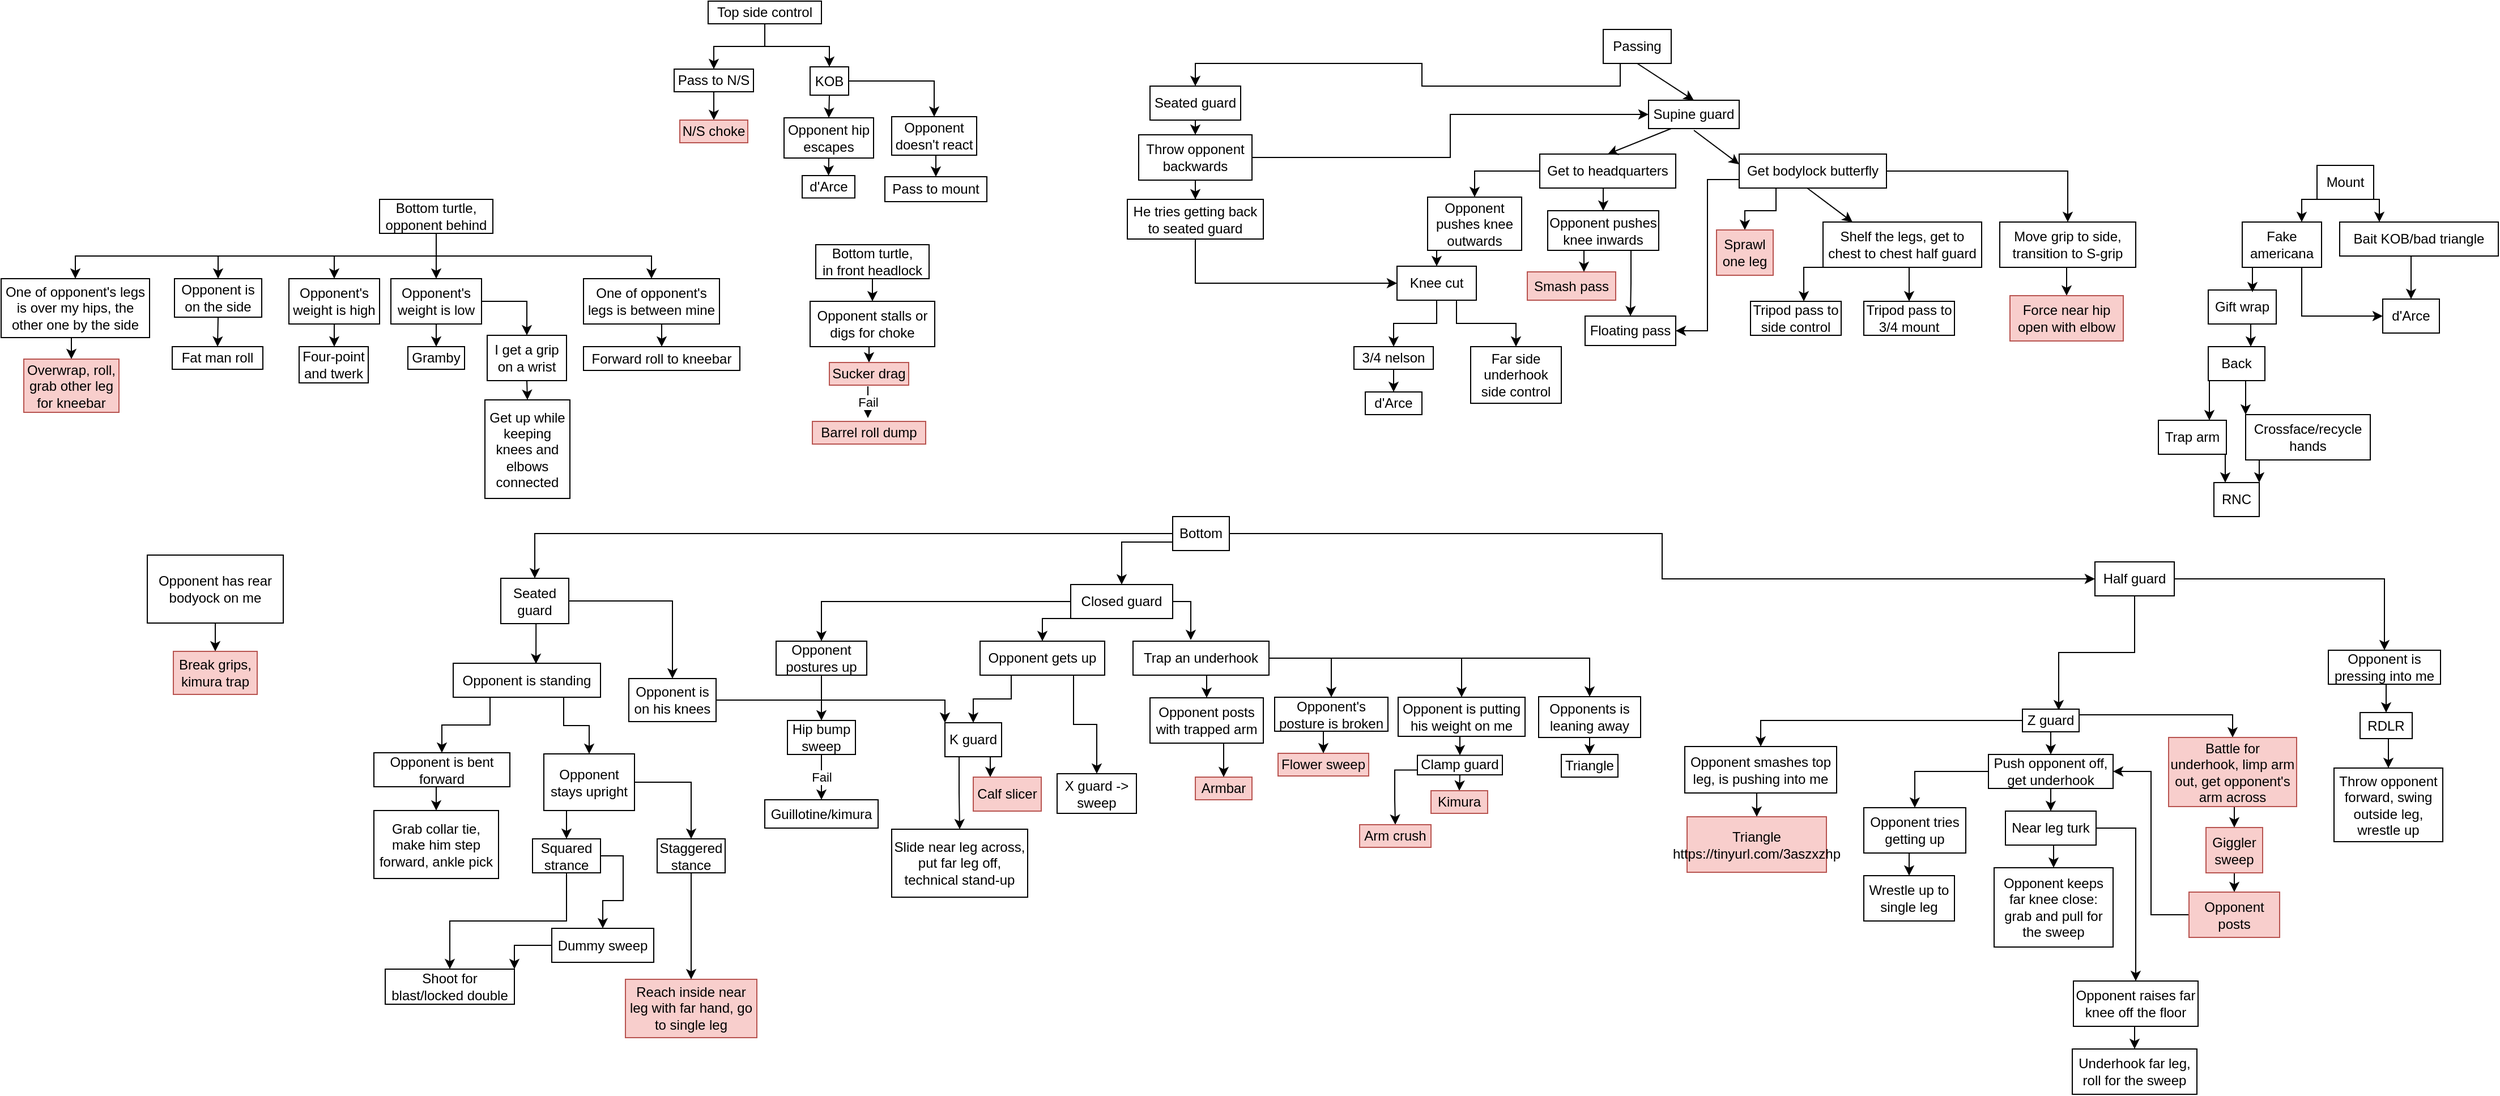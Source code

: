 <mxfile version="24.7.6">
  <diagram name="Page-1" id="755VJTgzaLKeoNQUCu-q">
    <mxGraphModel dx="3088" dy="791" grid="0" gridSize="10" guides="0" tooltips="1" connect="1" arrows="1" fold="1" page="1" pageScale="1" pageWidth="827" pageHeight="1169" math="0" shadow="0">
      <root>
        <mxCell id="0" />
        <mxCell id="1" parent="0" />
        <mxCell id="YqTYIotw7Hb3FuIygsJo-29" style="edgeStyle=orthogonalEdgeStyle;rounded=0;orthogonalLoop=1;jettySize=auto;html=1;exitX=0.25;exitY=1;exitDx=0;exitDy=0;" parent="1" source="YqTYIotw7Hb3FuIygsJo-1" target="YqTYIotw7Hb3FuIygsJo-2" edge="1">
          <mxGeometry relative="1" as="geometry" />
        </mxCell>
        <mxCell id="YqTYIotw7Hb3FuIygsJo-1" value="&lt;div&gt;Passing&lt;/div&gt;" style="rounded=0;whiteSpace=wrap;html=1;" parent="1" vertex="1">
          <mxGeometry x="350" y="110" width="60" height="30" as="geometry" />
        </mxCell>
        <mxCell id="3-rzpKN8NEM8My0PdeGC-24" style="edgeStyle=orthogonalEdgeStyle;rounded=0;orthogonalLoop=1;jettySize=auto;html=1;exitX=0.5;exitY=1;exitDx=0;exitDy=0;entryX=0.5;entryY=0;entryDx=0;entryDy=0;" parent="1" source="YqTYIotw7Hb3FuIygsJo-2" target="3-rzpKN8NEM8My0PdeGC-21" edge="1">
          <mxGeometry relative="1" as="geometry" />
        </mxCell>
        <mxCell id="YqTYIotw7Hb3FuIygsJo-2" value="Seated guard" style="rounded=0;whiteSpace=wrap;html=1;" parent="1" vertex="1">
          <mxGeometry x="-50" y="160" width="80" height="30" as="geometry" />
        </mxCell>
        <mxCell id="YqTYIotw7Hb3FuIygsJo-3" value="Supine guard" style="rounded=0;whiteSpace=wrap;html=1;" parent="1" vertex="1">
          <mxGeometry x="390" y="172.5" width="80" height="25" as="geometry" />
        </mxCell>
        <mxCell id="EJo5XZlyYX0A-nLSPjLx-35" style="edgeStyle=orthogonalEdgeStyle;rounded=0;orthogonalLoop=1;jettySize=auto;html=1;exitX=1;exitY=0.5;exitDx=0;exitDy=0;entryX=0.5;entryY=0;entryDx=0;entryDy=0;" parent="1" source="YqTYIotw7Hb3FuIygsJo-4" target="EJo5XZlyYX0A-nLSPjLx-31" edge="1">
          <mxGeometry relative="1" as="geometry" />
        </mxCell>
        <mxCell id="EJo5XZlyYX0A-nLSPjLx-37" style="edgeStyle=orthogonalEdgeStyle;rounded=0;orthogonalLoop=1;jettySize=auto;html=1;exitX=0.25;exitY=1;exitDx=0;exitDy=0;" parent="1" source="YqTYIotw7Hb3FuIygsJo-4" target="EJo5XZlyYX0A-nLSPjLx-36" edge="1">
          <mxGeometry relative="1" as="geometry" />
        </mxCell>
        <mxCell id="EJo5XZlyYX0A-nLSPjLx-38" style="edgeStyle=orthogonalEdgeStyle;rounded=0;orthogonalLoop=1;jettySize=auto;html=1;exitX=0;exitY=0.75;exitDx=0;exitDy=0;entryX=1;entryY=0.5;entryDx=0;entryDy=0;" parent="1" source="YqTYIotw7Hb3FuIygsJo-4" target="YqTYIotw7Hb3FuIygsJo-18" edge="1">
          <mxGeometry relative="1" as="geometry" />
        </mxCell>
        <mxCell id="YqTYIotw7Hb3FuIygsJo-4" value="Get bodylock butterfly" style="whiteSpace=wrap;html=1;" parent="1" vertex="1">
          <mxGeometry x="470" y="220" width="130" height="30" as="geometry" />
        </mxCell>
        <mxCell id="alYF8Wk_QsQ2bHHVNzRx-2" style="edgeStyle=orthogonalEdgeStyle;rounded=0;orthogonalLoop=1;jettySize=auto;html=1;exitX=0.5;exitY=1;exitDx=0;exitDy=0;entryX=0.5;entryY=0;entryDx=0;entryDy=0;" parent="1" source="YqTYIotw7Hb3FuIygsJo-6" target="YqTYIotw7Hb3FuIygsJo-8" edge="1">
          <mxGeometry relative="1" as="geometry" />
        </mxCell>
        <mxCell id="YqTYIotw7Hb3FuIygsJo-6" value="Shelf the legs, get to chest to chest half guard" style="whiteSpace=wrap;html=1;" parent="1" vertex="1">
          <mxGeometry x="544" y="280" width="140" height="40" as="geometry" />
        </mxCell>
        <mxCell id="YqTYIotw7Hb3FuIygsJo-7" value="Tripod pass to side control" style="whiteSpace=wrap;html=1;" parent="1" vertex="1">
          <mxGeometry x="480" y="350" width="80" height="30" as="geometry" />
        </mxCell>
        <mxCell id="YqTYIotw7Hb3FuIygsJo-8" value="Tripod pass to 3/4 mount" style="whiteSpace=wrap;html=1;" parent="1" vertex="1">
          <mxGeometry x="580" y="350" width="80" height="30" as="geometry" />
        </mxCell>
        <mxCell id="YqTYIotw7Hb3FuIygsJo-10" value="" style="endArrow=classic;html=1;rounded=0;exitX=0.5;exitY=1;exitDx=0;exitDy=0;entryX=0.5;entryY=0;entryDx=0;entryDy=0;" parent="1" source="YqTYIotw7Hb3FuIygsJo-1" target="YqTYIotw7Hb3FuIygsJo-3" edge="1">
          <mxGeometry width="50" height="50" relative="1" as="geometry">
            <mxPoint x="590" y="440" as="sourcePoint" />
            <mxPoint x="420" y="170" as="targetPoint" />
          </mxGeometry>
        </mxCell>
        <mxCell id="YqTYIotw7Hb3FuIygsJo-12" value="" style="endArrow=classic;html=1;rounded=0;exitX=0.5;exitY=1;exitDx=0;exitDy=0;" parent="1" edge="1">
          <mxGeometry width="50" height="50" relative="1" as="geometry">
            <mxPoint x="430" y="199" as="sourcePoint" />
            <mxPoint x="470" y="229" as="targetPoint" />
          </mxGeometry>
        </mxCell>
        <mxCell id="YqTYIotw7Hb3FuIygsJo-13" value="" style="endArrow=classic;html=1;rounded=0;exitX=0.5;exitY=1;exitDx=0;exitDy=0;" parent="1" edge="1">
          <mxGeometry width="50" height="50" relative="1" as="geometry">
            <mxPoint x="530" y="250" as="sourcePoint" />
            <mxPoint x="570" y="280" as="targetPoint" />
          </mxGeometry>
        </mxCell>
        <mxCell id="da0eoVxicawtdHhnWzWs-35" style="edgeStyle=orthogonalEdgeStyle;rounded=0;orthogonalLoop=1;jettySize=auto;html=1;exitX=0.5;exitY=1;exitDx=0;exitDy=0;entryX=0.5;entryY=0;entryDx=0;entryDy=0;" parent="1" source="YqTYIotw7Hb3FuIygsJo-16" target="da0eoVxicawtdHhnWzWs-34" edge="1">
          <mxGeometry relative="1" as="geometry" />
        </mxCell>
        <mxCell id="da0eoVxicawtdHhnWzWs-42" style="edgeStyle=orthogonalEdgeStyle;rounded=0;orthogonalLoop=1;jettySize=auto;html=1;exitX=0;exitY=0.5;exitDx=0;exitDy=0;entryX=0.5;entryY=0;entryDx=0;entryDy=0;" parent="1" source="YqTYIotw7Hb3FuIygsJo-16" target="da0eoVxicawtdHhnWzWs-31" edge="1">
          <mxGeometry relative="1" as="geometry" />
        </mxCell>
        <mxCell id="YqTYIotw7Hb3FuIygsJo-16" value="Get to headquarters" style="whiteSpace=wrap;html=1;" parent="1" vertex="1">
          <mxGeometry x="294" y="220" width="120" height="30" as="geometry" />
        </mxCell>
        <mxCell id="YqTYIotw7Hb3FuIygsJo-17" value="" style="endArrow=classic;html=1;rounded=0;entryX=0.5;entryY=0;entryDx=0;entryDy=0;exitX=0.25;exitY=1;exitDx=0;exitDy=0;" parent="1" source="YqTYIotw7Hb3FuIygsJo-3" target="YqTYIotw7Hb3FuIygsJo-16" edge="1">
          <mxGeometry width="50" height="50" relative="1" as="geometry">
            <mxPoint x="390" y="440" as="sourcePoint" />
            <mxPoint x="440" y="390" as="targetPoint" />
          </mxGeometry>
        </mxCell>
        <mxCell id="YqTYIotw7Hb3FuIygsJo-18" value="Floating pass " style="whiteSpace=wrap;html=1;" parent="1" vertex="1">
          <mxGeometry x="334" y="363" width="80" height="26" as="geometry" />
        </mxCell>
        <mxCell id="YqTYIotw7Hb3FuIygsJo-26" style="edgeStyle=orthogonalEdgeStyle;rounded=0;orthogonalLoop=1;jettySize=auto;html=1;exitX=0.5;exitY=1;exitDx=0;exitDy=0;entryX=0.5;entryY=0;entryDx=0;entryDy=0;" parent="1" source="YqTYIotw7Hb3FuIygsJo-20" target="YqTYIotw7Hb3FuIygsJo-22" edge="1">
          <mxGeometry relative="1" as="geometry" />
        </mxCell>
        <mxCell id="YqTYIotw7Hb3FuIygsJo-27" style="edgeStyle=orthogonalEdgeStyle;rounded=0;orthogonalLoop=1;jettySize=auto;html=1;exitX=0.75;exitY=1;exitDx=0;exitDy=0;entryX=0.5;entryY=0;entryDx=0;entryDy=0;" parent="1" source="YqTYIotw7Hb3FuIygsJo-20" target="YqTYIotw7Hb3FuIygsJo-21" edge="1">
          <mxGeometry relative="1" as="geometry" />
        </mxCell>
        <mxCell id="YqTYIotw7Hb3FuIygsJo-20" value="Knee cut" style="whiteSpace=wrap;html=1;" parent="1" vertex="1">
          <mxGeometry x="168" y="319" width="70" height="30" as="geometry" />
        </mxCell>
        <mxCell id="YqTYIotw7Hb3FuIygsJo-21" value="Far side underhook side control" style="whiteSpace=wrap;html=1;" parent="1" vertex="1">
          <mxGeometry x="233" y="390" width="80" height="50" as="geometry" />
        </mxCell>
        <mxCell id="YqTYIotw7Hb3FuIygsJo-25" style="edgeStyle=orthogonalEdgeStyle;rounded=0;orthogonalLoop=1;jettySize=auto;html=1;exitX=0.5;exitY=1;exitDx=0;exitDy=0;entryX=0.5;entryY=0;entryDx=0;entryDy=0;" parent="1" source="YqTYIotw7Hb3FuIygsJo-22" target="YqTYIotw7Hb3FuIygsJo-23" edge="1">
          <mxGeometry relative="1" as="geometry" />
        </mxCell>
        <mxCell id="YqTYIotw7Hb3FuIygsJo-22" value="3/4 nelson" style="whiteSpace=wrap;html=1;" parent="1" vertex="1">
          <mxGeometry x="130" y="390" width="70" height="20" as="geometry" />
        </mxCell>
        <mxCell id="YqTYIotw7Hb3FuIygsJo-23" value="d&#39;Arce" style="whiteSpace=wrap;html=1;" parent="1" vertex="1">
          <mxGeometry x="140" y="430" width="50" height="20" as="geometry" />
        </mxCell>
        <mxCell id="YqTYIotw7Hb3FuIygsJo-33" style="edgeStyle=orthogonalEdgeStyle;rounded=0;orthogonalLoop=1;jettySize=auto;html=1;exitX=0.75;exitY=1;exitDx=0;exitDy=0;entryX=0.25;entryY=0;entryDx=0;entryDy=0;" parent="1" source="YqTYIotw7Hb3FuIygsJo-30" target="YqTYIotw7Hb3FuIygsJo-31" edge="1">
          <mxGeometry relative="1" as="geometry" />
        </mxCell>
        <mxCell id="YqTYIotw7Hb3FuIygsJo-37" style="edgeStyle=orthogonalEdgeStyle;rounded=0;orthogonalLoop=1;jettySize=auto;html=1;exitX=0.25;exitY=1;exitDx=0;exitDy=0;entryX=0.75;entryY=0;entryDx=0;entryDy=0;" parent="1" source="YqTYIotw7Hb3FuIygsJo-30" target="YqTYIotw7Hb3FuIygsJo-36" edge="1">
          <mxGeometry relative="1" as="geometry" />
        </mxCell>
        <mxCell id="YqTYIotw7Hb3FuIygsJo-30" value="Mount" style="whiteSpace=wrap;html=1;" parent="1" vertex="1">
          <mxGeometry x="980" y="230" width="50" height="30" as="geometry" />
        </mxCell>
        <mxCell id="YqTYIotw7Hb3FuIygsJo-34" style="edgeStyle=orthogonalEdgeStyle;rounded=0;orthogonalLoop=1;jettySize=auto;html=1;exitX=0.5;exitY=1;exitDx=0;exitDy=0;entryX=0.5;entryY=0;entryDx=0;entryDy=0;" parent="1" source="YqTYIotw7Hb3FuIygsJo-31" target="YqTYIotw7Hb3FuIygsJo-32" edge="1">
          <mxGeometry relative="1" as="geometry" />
        </mxCell>
        <mxCell id="YqTYIotw7Hb3FuIygsJo-31" value="Bait KOB/bad triangle" style="whiteSpace=wrap;html=1;" parent="1" vertex="1">
          <mxGeometry x="1000" y="280" width="140" height="30" as="geometry" />
        </mxCell>
        <mxCell id="YqTYIotw7Hb3FuIygsJo-32" value="d&#39;Arce" style="whiteSpace=wrap;html=1;" parent="1" vertex="1">
          <mxGeometry x="1038" y="348" width="50" height="30" as="geometry" />
        </mxCell>
        <mxCell id="da0eoVxicawtdHhnWzWs-29" style="edgeStyle=orthogonalEdgeStyle;rounded=0;orthogonalLoop=1;jettySize=auto;html=1;exitX=0.75;exitY=1;exitDx=0;exitDy=0;entryX=0;entryY=0.5;entryDx=0;entryDy=0;" parent="1" source="YqTYIotw7Hb3FuIygsJo-36" target="YqTYIotw7Hb3FuIygsJo-32" edge="1">
          <mxGeometry relative="1" as="geometry" />
        </mxCell>
        <mxCell id="YqTYIotw7Hb3FuIygsJo-36" value="Fake americana" style="whiteSpace=wrap;html=1;" parent="1" vertex="1">
          <mxGeometry x="914" y="280" width="70" height="40" as="geometry" />
        </mxCell>
        <mxCell id="YqTYIotw7Hb3FuIygsJo-41" style="edgeStyle=orthogonalEdgeStyle;rounded=0;orthogonalLoop=1;jettySize=auto;html=1;exitX=0.25;exitY=1;exitDx=0;exitDy=0;entryX=0.75;entryY=0;entryDx=0;entryDy=0;" parent="1" source="YqTYIotw7Hb3FuIygsJo-38" target="YqTYIotw7Hb3FuIygsJo-40" edge="1">
          <mxGeometry relative="1" as="geometry" />
        </mxCell>
        <mxCell id="YqTYIotw7Hb3FuIygsJo-38" value="Gift wrap" style="whiteSpace=wrap;html=1;" parent="1" vertex="1">
          <mxGeometry x="884" y="340" width="60" height="30" as="geometry" />
        </mxCell>
        <mxCell id="YqTYIotw7Hb3FuIygsJo-39" style="edgeStyle=orthogonalEdgeStyle;rounded=0;orthogonalLoop=1;jettySize=auto;html=1;exitX=0.25;exitY=1;exitDx=0;exitDy=0;entryX=0.65;entryY=0.067;entryDx=0;entryDy=0;entryPerimeter=0;" parent="1" source="YqTYIotw7Hb3FuIygsJo-36" target="YqTYIotw7Hb3FuIygsJo-38" edge="1">
          <mxGeometry relative="1" as="geometry" />
        </mxCell>
        <mxCell id="YqTYIotw7Hb3FuIygsJo-45" style="edgeStyle=orthogonalEdgeStyle;rounded=0;orthogonalLoop=1;jettySize=auto;html=1;exitX=0.25;exitY=1;exitDx=0;exitDy=0;entryX=0.75;entryY=0;entryDx=0;entryDy=0;" parent="1" source="YqTYIotw7Hb3FuIygsJo-40" target="YqTYIotw7Hb3FuIygsJo-44" edge="1">
          <mxGeometry relative="1" as="geometry" />
        </mxCell>
        <mxCell id="YqTYIotw7Hb3FuIygsJo-46" style="edgeStyle=orthogonalEdgeStyle;rounded=0;orthogonalLoop=1;jettySize=auto;html=1;exitX=0.75;exitY=1;exitDx=0;exitDy=0;entryX=0;entryY=0;entryDx=0;entryDy=0;" parent="1" source="YqTYIotw7Hb3FuIygsJo-40" target="YqTYIotw7Hb3FuIygsJo-42" edge="1">
          <mxGeometry relative="1" as="geometry" />
        </mxCell>
        <mxCell id="YqTYIotw7Hb3FuIygsJo-40" value="Back" style="whiteSpace=wrap;html=1;" parent="1" vertex="1">
          <mxGeometry x="884" y="390" width="50" height="30" as="geometry" />
        </mxCell>
        <mxCell id="YqTYIotw7Hb3FuIygsJo-47" style="edgeStyle=orthogonalEdgeStyle;rounded=0;orthogonalLoop=1;jettySize=auto;html=1;exitX=0;exitY=1;exitDx=0;exitDy=0;entryX=1;entryY=0;entryDx=0;entryDy=0;" parent="1" source="YqTYIotw7Hb3FuIygsJo-42" target="YqTYIotw7Hb3FuIygsJo-43" edge="1">
          <mxGeometry relative="1" as="geometry" />
        </mxCell>
        <mxCell id="YqTYIotw7Hb3FuIygsJo-42" value="Crossface/recycle hands" style="whiteSpace=wrap;html=1;" parent="1" vertex="1">
          <mxGeometry x="917" y="450" width="110" height="40" as="geometry" />
        </mxCell>
        <mxCell id="YqTYIotw7Hb3FuIygsJo-43" value="RNC" style="whiteSpace=wrap;html=1;" parent="1" vertex="1">
          <mxGeometry x="889" y="510" width="40" height="30" as="geometry" />
        </mxCell>
        <mxCell id="YqTYIotw7Hb3FuIygsJo-48" style="edgeStyle=orthogonalEdgeStyle;rounded=0;orthogonalLoop=1;jettySize=auto;html=1;exitX=1;exitY=0.75;exitDx=0;exitDy=0;entryX=0.25;entryY=0;entryDx=0;entryDy=0;" parent="1" source="YqTYIotw7Hb3FuIygsJo-44" target="YqTYIotw7Hb3FuIygsJo-43" edge="1">
          <mxGeometry relative="1" as="geometry" />
        </mxCell>
        <mxCell id="YqTYIotw7Hb3FuIygsJo-44" value="Trap arm" style="whiteSpace=wrap;html=1;" parent="1" vertex="1">
          <mxGeometry x="840" y="455" width="60" height="30" as="geometry" />
        </mxCell>
        <mxCell id="YqTYIotw7Hb3FuIygsJo-71" style="edgeStyle=orthogonalEdgeStyle;rounded=0;orthogonalLoop=1;jettySize=auto;html=1;exitX=1;exitY=0.5;exitDx=0;exitDy=0;entryX=0;entryY=0.5;entryDx=0;entryDy=0;" parent="1" source="YqTYIotw7Hb3FuIygsJo-49" target="YqTYIotw7Hb3FuIygsJo-64" edge="1">
          <mxGeometry relative="1" as="geometry" />
        </mxCell>
        <mxCell id="YqTYIotw7Hb3FuIygsJo-90" style="edgeStyle=orthogonalEdgeStyle;rounded=0;orthogonalLoop=1;jettySize=auto;html=1;exitX=0;exitY=0.75;exitDx=0;exitDy=0;entryX=0.5;entryY=0;entryDx=0;entryDy=0;" parent="1" source="YqTYIotw7Hb3FuIygsJo-49" target="YqTYIotw7Hb3FuIygsJo-50" edge="1">
          <mxGeometry relative="1" as="geometry" />
        </mxCell>
        <mxCell id="YqTYIotw7Hb3FuIygsJo-98" style="edgeStyle=orthogonalEdgeStyle;rounded=0;orthogonalLoop=1;jettySize=auto;html=1;exitX=0;exitY=0.5;exitDx=0;exitDy=0;entryX=0.5;entryY=0;entryDx=0;entryDy=0;" parent="1" source="YqTYIotw7Hb3FuIygsJo-49" target="YqTYIotw7Hb3FuIygsJo-97" edge="1">
          <mxGeometry relative="1" as="geometry" />
        </mxCell>
        <mxCell id="YqTYIotw7Hb3FuIygsJo-49" value="Bottom" style="whiteSpace=wrap;html=1;" parent="1" vertex="1">
          <mxGeometry x="-30" y="540" width="50" height="30" as="geometry" />
        </mxCell>
        <mxCell id="YqTYIotw7Hb3FuIygsJo-62" style="edgeStyle=orthogonalEdgeStyle;rounded=0;orthogonalLoop=1;jettySize=auto;html=1;exitX=0;exitY=1;exitDx=0;exitDy=0;entryX=0.5;entryY=0;entryDx=0;entryDy=0;" parent="1" source="YqTYIotw7Hb3FuIygsJo-50" target="YqTYIotw7Hb3FuIygsJo-51" edge="1">
          <mxGeometry relative="1" as="geometry" />
        </mxCell>
        <mxCell id="3-rzpKN8NEM8My0PdeGC-5" style="edgeStyle=orthogonalEdgeStyle;rounded=0;orthogonalLoop=1;jettySize=auto;html=1;exitX=0;exitY=0.5;exitDx=0;exitDy=0;" parent="1" source="YqTYIotw7Hb3FuIygsJo-50" target="3-rzpKN8NEM8My0PdeGC-3" edge="1">
          <mxGeometry relative="1" as="geometry" />
        </mxCell>
        <mxCell id="YqTYIotw7Hb3FuIygsJo-50" value="Closed guard" style="whiteSpace=wrap;html=1;" parent="1" vertex="1">
          <mxGeometry x="-120" y="600" width="90" height="30" as="geometry" />
        </mxCell>
        <mxCell id="YqTYIotw7Hb3FuIygsJo-63" style="edgeStyle=orthogonalEdgeStyle;rounded=0;orthogonalLoop=1;jettySize=auto;html=1;exitX=0.25;exitY=1;exitDx=0;exitDy=0;entryX=0.5;entryY=0;entryDx=0;entryDy=0;" parent="1" source="YqTYIotw7Hb3FuIygsJo-51" target="YqTYIotw7Hb3FuIygsJo-52" edge="1">
          <mxGeometry relative="1" as="geometry" />
        </mxCell>
        <mxCell id="5_f6zELy44Cx4DSriX5r-5" style="edgeStyle=orthogonalEdgeStyle;rounded=0;orthogonalLoop=1;jettySize=auto;html=1;exitX=0.75;exitY=1;exitDx=0;exitDy=0;" parent="1" source="YqTYIotw7Hb3FuIygsJo-51" target="qYz4F4hQQBjF0K6vGnrU-17" edge="1">
          <mxGeometry relative="1" as="geometry" />
        </mxCell>
        <mxCell id="YqTYIotw7Hb3FuIygsJo-51" value="Opponent gets up" style="whiteSpace=wrap;html=1;" parent="1" vertex="1">
          <mxGeometry x="-200" y="650" width="110" height="30" as="geometry" />
        </mxCell>
        <mxCell id="YqTYIotw7Hb3FuIygsJo-114" style="edgeStyle=orthogonalEdgeStyle;rounded=0;orthogonalLoop=1;jettySize=auto;html=1;exitX=0.75;exitY=1;exitDx=0;exitDy=0;entryX=0.25;entryY=0;entryDx=0;entryDy=0;" parent="1" source="YqTYIotw7Hb3FuIygsJo-52" target="YqTYIotw7Hb3FuIygsJo-54" edge="1">
          <mxGeometry relative="1" as="geometry" />
        </mxCell>
        <mxCell id="5StmYwcYpO4lQ6hpi0sl-15" style="edgeStyle=orthogonalEdgeStyle;rounded=0;orthogonalLoop=1;jettySize=auto;html=1;exitX=0.25;exitY=1;exitDx=0;exitDy=0;entryX=0.5;entryY=0;entryDx=0;entryDy=0;" parent="1" source="YqTYIotw7Hb3FuIygsJo-52" target="5StmYwcYpO4lQ6hpi0sl-1" edge="1">
          <mxGeometry relative="1" as="geometry" />
        </mxCell>
        <mxCell id="YqTYIotw7Hb3FuIygsJo-52" value="K guard" style="whiteSpace=wrap;html=1;" parent="1" vertex="1">
          <mxGeometry x="-231" y="722" width="50" height="30" as="geometry" />
        </mxCell>
        <mxCell id="YqTYIotw7Hb3FuIygsJo-54" value="Calf slicer" style="whiteSpace=wrap;html=1;fillColor=#f8cecc;strokeColor=#b85450;" parent="1" vertex="1">
          <mxGeometry x="-206" y="770" width="60" height="30" as="geometry" />
        </mxCell>
        <mxCell id="wxve3nZFb2cJyRnTqTCV-3" style="edgeStyle=orthogonalEdgeStyle;rounded=0;orthogonalLoop=1;jettySize=auto;html=1;exitX=0.5;exitY=1;exitDx=0;exitDy=0;entryX=0.5;entryY=0;entryDx=0;entryDy=0;" parent="1" source="YqTYIotw7Hb3FuIygsJo-55" target="wxve3nZFb2cJyRnTqTCV-2" edge="1">
          <mxGeometry relative="1" as="geometry" />
        </mxCell>
        <mxCell id="wxve3nZFb2cJyRnTqTCV-6" style="edgeStyle=orthogonalEdgeStyle;rounded=0;orthogonalLoop=1;jettySize=auto;html=1;exitX=1;exitY=0.5;exitDx=0;exitDy=0;entryX=0.5;entryY=0;entryDx=0;entryDy=0;" parent="1" source="YqTYIotw7Hb3FuIygsJo-55" target="wxve3nZFb2cJyRnTqTCV-5" edge="1">
          <mxGeometry relative="1" as="geometry" />
        </mxCell>
        <mxCell id="wxve3nZFb2cJyRnTqTCV-18" style="edgeStyle=orthogonalEdgeStyle;rounded=0;orthogonalLoop=1;jettySize=auto;html=1;exitX=1;exitY=0.5;exitDx=0;exitDy=0;entryX=0.5;entryY=0;entryDx=0;entryDy=0;" parent="1" source="YqTYIotw7Hb3FuIygsJo-55" target="wxve3nZFb2cJyRnTqTCV-8" edge="1">
          <mxGeometry relative="1" as="geometry" />
        </mxCell>
        <mxCell id="5_f6zELy44Cx4DSriX5r-1" style="edgeStyle=orthogonalEdgeStyle;rounded=0;orthogonalLoop=1;jettySize=auto;html=1;exitX=1;exitY=0.5;exitDx=0;exitDy=0;entryX=0.5;entryY=0;entryDx=0;entryDy=0;" parent="1" source="YqTYIotw7Hb3FuIygsJo-55" target="wxve3nZFb2cJyRnTqTCV-14" edge="1">
          <mxGeometry relative="1" as="geometry" />
        </mxCell>
        <mxCell id="YqTYIotw7Hb3FuIygsJo-55" value="Trap an underhook" style="whiteSpace=wrap;html=1;" parent="1" vertex="1">
          <mxGeometry x="-65" y="650" width="120" height="30" as="geometry" />
        </mxCell>
        <mxCell id="YqTYIotw7Hb3FuIygsJo-57" value="Flower sweep" style="whiteSpace=wrap;html=1;fillColor=#f8cecc;strokeColor=#b85450;" parent="1" vertex="1">
          <mxGeometry x="63" y="749" width="80" height="20" as="geometry" />
        </mxCell>
        <mxCell id="YqTYIotw7Hb3FuIygsJo-60" style="edgeStyle=orthogonalEdgeStyle;rounded=0;orthogonalLoop=1;jettySize=auto;html=1;exitX=1;exitY=0.5;exitDx=0;exitDy=0;entryX=0.425;entryY=-0.033;entryDx=0;entryDy=0;entryPerimeter=0;" parent="1" source="YqTYIotw7Hb3FuIygsJo-50" target="YqTYIotw7Hb3FuIygsJo-55" edge="1">
          <mxGeometry relative="1" as="geometry" />
        </mxCell>
        <mxCell id="da0eoVxicawtdHhnWzWs-30" style="edgeStyle=orthogonalEdgeStyle;rounded=0;orthogonalLoop=1;jettySize=auto;html=1;exitX=1;exitY=0.5;exitDx=0;exitDy=0;entryX=0.5;entryY=0;entryDx=0;entryDy=0;" parent="1" source="YqTYIotw7Hb3FuIygsJo-64" target="YqTYIotw7Hb3FuIygsJo-92" edge="1">
          <mxGeometry relative="1" as="geometry" />
        </mxCell>
        <mxCell id="YqTYIotw7Hb3FuIygsJo-64" value="Half guard" style="whiteSpace=wrap;html=1;" parent="1" vertex="1">
          <mxGeometry x="784" y="580" width="70" height="30" as="geometry" />
        </mxCell>
        <mxCell id="YqTYIotw7Hb3FuIygsJo-79" style="edgeStyle=orthogonalEdgeStyle;rounded=0;orthogonalLoop=1;jettySize=auto;html=1;exitX=0.5;exitY=1;exitDx=0;exitDy=0;entryX=0.5;entryY=0;entryDx=0;entryDy=0;" parent="1" source="YqTYIotw7Hb3FuIygsJo-73" target="YqTYIotw7Hb3FuIygsJo-75" edge="1">
          <mxGeometry relative="1" as="geometry" />
        </mxCell>
        <mxCell id="5_f6zELy44Cx4DSriX5r-4" style="edgeStyle=orthogonalEdgeStyle;rounded=0;orthogonalLoop=1;jettySize=auto;html=1;exitX=1;exitY=0.25;exitDx=0;exitDy=0;entryX=0.5;entryY=0;entryDx=0;entryDy=0;" parent="1" source="YqTYIotw7Hb3FuIygsJo-73" target="jegOV71N1-6byAUohWak-11" edge="1">
          <mxGeometry relative="1" as="geometry" />
        </mxCell>
        <mxCell id="5StmYwcYpO4lQ6hpi0sl-10" style="edgeStyle=orthogonalEdgeStyle;rounded=0;orthogonalLoop=1;jettySize=auto;html=1;exitX=0;exitY=0.5;exitDx=0;exitDy=0;" parent="1" source="YqTYIotw7Hb3FuIygsJo-73" target="5StmYwcYpO4lQ6hpi0sl-8" edge="1">
          <mxGeometry relative="1" as="geometry" />
        </mxCell>
        <mxCell id="YqTYIotw7Hb3FuIygsJo-73" value="Z guard" style="whiteSpace=wrap;html=1;" parent="1" vertex="1">
          <mxGeometry x="720" y="710" width="50" height="20" as="geometry" />
        </mxCell>
        <mxCell id="YqTYIotw7Hb3FuIygsJo-80" style="edgeStyle=orthogonalEdgeStyle;rounded=0;orthogonalLoop=1;jettySize=auto;html=1;exitX=0.5;exitY=1;exitDx=0;exitDy=0;entryX=0.5;entryY=0;entryDx=0;entryDy=0;" parent="1" source="YqTYIotw7Hb3FuIygsJo-75" target="YqTYIotw7Hb3FuIygsJo-76" edge="1">
          <mxGeometry relative="1" as="geometry" />
        </mxCell>
        <mxCell id="YqTYIotw7Hb3FuIygsJo-115" style="edgeStyle=orthogonalEdgeStyle;rounded=0;orthogonalLoop=1;jettySize=auto;html=1;exitX=0;exitY=0.5;exitDx=0;exitDy=0;entryX=0.5;entryY=0;entryDx=0;entryDy=0;" parent="1" source="YqTYIotw7Hb3FuIygsJo-75" target="YqTYIotw7Hb3FuIygsJo-82" edge="1">
          <mxGeometry relative="1" as="geometry" />
        </mxCell>
        <mxCell id="YqTYIotw7Hb3FuIygsJo-75" value="Push opponent off, get underhook" style="whiteSpace=wrap;html=1;" parent="1" vertex="1">
          <mxGeometry x="690" y="750" width="110" height="30" as="geometry" />
        </mxCell>
        <mxCell id="YqTYIotw7Hb3FuIygsJo-81" style="edgeStyle=orthogonalEdgeStyle;rounded=0;orthogonalLoop=1;jettySize=auto;html=1;exitX=0.5;exitY=1;exitDx=0;exitDy=0;entryX=0.5;entryY=0;entryDx=0;entryDy=0;" parent="1" source="YqTYIotw7Hb3FuIygsJo-76" target="YqTYIotw7Hb3FuIygsJo-78" edge="1">
          <mxGeometry relative="1" as="geometry" />
        </mxCell>
        <mxCell id="YqTYIotw7Hb3FuIygsJo-89" style="edgeStyle=orthogonalEdgeStyle;rounded=0;orthogonalLoop=1;jettySize=auto;html=1;exitX=1;exitY=0.5;exitDx=0;exitDy=0;entryX=0.5;entryY=0;entryDx=0;entryDy=0;" parent="1" source="YqTYIotw7Hb3FuIygsJo-76" target="YqTYIotw7Hb3FuIygsJo-86" edge="1">
          <mxGeometry relative="1" as="geometry" />
        </mxCell>
        <mxCell id="YqTYIotw7Hb3FuIygsJo-76" value="Near leg turk" style="whiteSpace=wrap;html=1;" parent="1" vertex="1">
          <mxGeometry x="705" y="800" width="80" height="30" as="geometry" />
        </mxCell>
        <mxCell id="YqTYIotw7Hb3FuIygsJo-78" value="Opponent keeps far knee close: grab and pull for the sweep" style="whiteSpace=wrap;html=1;" parent="1" vertex="1">
          <mxGeometry x="695" y="850" width="105" height="70" as="geometry" />
        </mxCell>
        <mxCell id="YqTYIotw7Hb3FuIygsJo-85" style="edgeStyle=orthogonalEdgeStyle;rounded=0;orthogonalLoop=1;jettySize=auto;html=1;exitX=0.5;exitY=1;exitDx=0;exitDy=0;entryX=0.5;entryY=0;entryDx=0;entryDy=0;" parent="1" source="YqTYIotw7Hb3FuIygsJo-82" target="YqTYIotw7Hb3FuIygsJo-83" edge="1">
          <mxGeometry relative="1" as="geometry" />
        </mxCell>
        <mxCell id="YqTYIotw7Hb3FuIygsJo-82" value="Opponent tries getting up" style="whiteSpace=wrap;html=1;" parent="1" vertex="1">
          <mxGeometry x="580" y="797" width="90" height="40" as="geometry" />
        </mxCell>
        <mxCell id="YqTYIotw7Hb3FuIygsJo-83" value="Wrestle up to single leg" style="whiteSpace=wrap;html=1;" parent="1" vertex="1">
          <mxGeometry x="580" y="857" width="80" height="40" as="geometry" />
        </mxCell>
        <mxCell id="YqTYIotw7Hb3FuIygsJo-88" style="edgeStyle=orthogonalEdgeStyle;rounded=0;orthogonalLoop=1;jettySize=auto;html=1;exitX=0.5;exitY=1;exitDx=0;exitDy=0;entryX=0.5;entryY=0;entryDx=0;entryDy=0;" parent="1" source="YqTYIotw7Hb3FuIygsJo-86" target="YqTYIotw7Hb3FuIygsJo-87" edge="1">
          <mxGeometry relative="1" as="geometry" />
        </mxCell>
        <mxCell id="YqTYIotw7Hb3FuIygsJo-86" value="Opponent raises far knee off the floor" style="whiteSpace=wrap;html=1;" parent="1" vertex="1">
          <mxGeometry x="765" y="950" width="110" height="40" as="geometry" />
        </mxCell>
        <mxCell id="YqTYIotw7Hb3FuIygsJo-87" value="Underhook far leg, roll for the sweep" style="whiteSpace=wrap;html=1;" parent="1" vertex="1">
          <mxGeometry x="764" y="1010" width="110" height="40" as="geometry" />
        </mxCell>
        <mxCell id="5_f6zELy44Cx4DSriX5r-10" style="edgeStyle=orthogonalEdgeStyle;rounded=0;orthogonalLoop=1;jettySize=auto;html=1;exitX=0.5;exitY=1;exitDx=0;exitDy=0;entryX=0.5;entryY=0;entryDx=0;entryDy=0;" parent="1" source="YqTYIotw7Hb3FuIygsJo-92" target="5_f6zELy44Cx4DSriX5r-9" edge="1">
          <mxGeometry relative="1" as="geometry" />
        </mxCell>
        <mxCell id="YqTYIotw7Hb3FuIygsJo-92" value="Opponent is pressing into me" style="whiteSpace=wrap;html=1;" parent="1" vertex="1">
          <mxGeometry x="990" y="658" width="99" height="30" as="geometry" />
        </mxCell>
        <mxCell id="YqTYIotw7Hb3FuIygsJo-93" value="Throw opponent forward, swing outside leg, wrestle up" style="whiteSpace=wrap;html=1;" parent="1" vertex="1">
          <mxGeometry x="995" y="762" width="96" height="65" as="geometry" />
        </mxCell>
        <mxCell id="5StmYwcYpO4lQ6hpi0sl-6" style="edgeStyle=orthogonalEdgeStyle;rounded=0;orthogonalLoop=1;jettySize=auto;html=1;exitX=1;exitY=0.5;exitDx=0;exitDy=0;" parent="1" source="YqTYIotw7Hb3FuIygsJo-97" target="5StmYwcYpO4lQ6hpi0sl-5" edge="1">
          <mxGeometry relative="1" as="geometry" />
        </mxCell>
        <mxCell id="YqTYIotw7Hb3FuIygsJo-97" value="Seated guard" style="whiteSpace=wrap;html=1;" parent="1" vertex="1">
          <mxGeometry x="-623" y="594.5" width="60" height="40" as="geometry" />
        </mxCell>
        <mxCell id="YqTYIotw7Hb3FuIygsJo-107" style="edgeStyle=orthogonalEdgeStyle;rounded=0;orthogonalLoop=1;jettySize=auto;html=1;exitX=1;exitY=0.5;exitDx=0;exitDy=0;entryX=0.5;entryY=0;entryDx=0;entryDy=0;" parent="1" source="qYz4F4hQQBjF0K6vGnrU-1" target="YqTYIotw7Hb3FuIygsJo-105" edge="1">
          <mxGeometry relative="1" as="geometry" />
        </mxCell>
        <mxCell id="qYz4F4hQQBjF0K6vGnrU-3" style="edgeStyle=orthogonalEdgeStyle;rounded=0;orthogonalLoop=1;jettySize=auto;html=1;exitX=0.25;exitY=1;exitDx=0;exitDy=0;entryX=0.5;entryY=0;entryDx=0;entryDy=0;" parent="1" source="YqTYIotw7Hb3FuIygsJo-99" target="qYz4F4hQQBjF0K6vGnrU-1" edge="1">
          <mxGeometry relative="1" as="geometry" />
        </mxCell>
        <mxCell id="qYz4F4hQQBjF0K6vGnrU-15" style="edgeStyle=orthogonalEdgeStyle;rounded=0;orthogonalLoop=1;jettySize=auto;html=1;exitX=1;exitY=0.5;exitDx=0;exitDy=0;entryX=0.5;entryY=0;entryDx=0;entryDy=0;" parent="1" source="YqTYIotw7Hb3FuIygsJo-99" target="qYz4F4hQQBjF0K6vGnrU-13" edge="1">
          <mxGeometry relative="1" as="geometry" />
        </mxCell>
        <mxCell id="YqTYIotw7Hb3FuIygsJo-99" value="Opponent stays upright" style="whiteSpace=wrap;html=1;" parent="1" vertex="1">
          <mxGeometry x="-585" y="749.5" width="80" height="50" as="geometry" />
        </mxCell>
        <mxCell id="YqTYIotw7Hb3FuIygsJo-100" value="Shoot for blast/locked double" style="whiteSpace=wrap;html=1;" parent="1" vertex="1">
          <mxGeometry x="-725" y="939.5" width="114" height="31" as="geometry" />
        </mxCell>
        <mxCell id="YqTYIotw7Hb3FuIygsJo-104" style="edgeStyle=orthogonalEdgeStyle;rounded=0;orthogonalLoop=1;jettySize=auto;html=1;exitX=0.5;exitY=1;exitDx=0;exitDy=0;entryX=0.5;entryY=0;entryDx=0;entryDy=0;" parent="1" source="YqTYIotw7Hb3FuIygsJo-101" target="YqTYIotw7Hb3FuIygsJo-103" edge="1">
          <mxGeometry relative="1" as="geometry" />
        </mxCell>
        <mxCell id="YqTYIotw7Hb3FuIygsJo-101" value="Opponent is bent forward" style="whiteSpace=wrap;html=1;" parent="1" vertex="1">
          <mxGeometry x="-735" y="748.5" width="120" height="30" as="geometry" />
        </mxCell>
        <mxCell id="YqTYIotw7Hb3FuIygsJo-110" style="edgeStyle=orthogonalEdgeStyle;rounded=0;orthogonalLoop=1;jettySize=auto;html=1;exitX=0.75;exitY=1;exitDx=0;exitDy=0;entryX=0.5;entryY=0;entryDx=0;entryDy=0;" parent="1" source="YqTYIotw7Hb3FuIygsJo-102" target="YqTYIotw7Hb3FuIygsJo-99" edge="1">
          <mxGeometry relative="1" as="geometry" />
        </mxCell>
        <mxCell id="YqTYIotw7Hb3FuIygsJo-111" style="edgeStyle=orthogonalEdgeStyle;rounded=0;orthogonalLoop=1;jettySize=auto;html=1;exitX=0.25;exitY=1;exitDx=0;exitDy=0;entryX=0.5;entryY=0;entryDx=0;entryDy=0;" parent="1" source="YqTYIotw7Hb3FuIygsJo-102" target="YqTYIotw7Hb3FuIygsJo-101" edge="1">
          <mxGeometry relative="1" as="geometry" />
        </mxCell>
        <mxCell id="YqTYIotw7Hb3FuIygsJo-102" value="Opponent is standing" style="whiteSpace=wrap;html=1;" parent="1" vertex="1">
          <mxGeometry x="-665" y="669.5" width="130" height="30" as="geometry" />
        </mxCell>
        <mxCell id="YqTYIotw7Hb3FuIygsJo-103" value="Grab collar tie, make him step forward, ankle pick" style="whiteSpace=wrap;html=1;" parent="1" vertex="1">
          <mxGeometry x="-735" y="799.5" width="110" height="60" as="geometry" />
        </mxCell>
        <mxCell id="qYz4F4hQQBjF0K6vGnrU-16" style="edgeStyle=orthogonalEdgeStyle;rounded=0;orthogonalLoop=1;jettySize=auto;html=1;exitX=0;exitY=0.5;exitDx=0;exitDy=0;entryX=1;entryY=0;entryDx=0;entryDy=0;" parent="1" source="YqTYIotw7Hb3FuIygsJo-105" target="YqTYIotw7Hb3FuIygsJo-100" edge="1">
          <mxGeometry relative="1" as="geometry" />
        </mxCell>
        <mxCell id="YqTYIotw7Hb3FuIygsJo-105" value="Dummy sweep" style="whiteSpace=wrap;html=1;" parent="1" vertex="1">
          <mxGeometry x="-578" y="903.5" width="90" height="30" as="geometry" />
        </mxCell>
        <mxCell id="qYz4F4hQQBjF0K6vGnrU-2" style="edgeStyle=orthogonalEdgeStyle;rounded=0;orthogonalLoop=1;jettySize=auto;html=1;exitX=0.5;exitY=1;exitDx=0;exitDy=0;" parent="1" source="qYz4F4hQQBjF0K6vGnrU-1" target="YqTYIotw7Hb3FuIygsJo-100" edge="1">
          <mxGeometry relative="1" as="geometry" />
        </mxCell>
        <mxCell id="qYz4F4hQQBjF0K6vGnrU-1" value="Squared strance" style="whiteSpace=wrap;html=1;" parent="1" vertex="1">
          <mxGeometry x="-595" y="824.5" width="60" height="30" as="geometry" />
        </mxCell>
        <mxCell id="qYz4F4hQQBjF0K6vGnrU-5" value="Reach inside near leg with far hand, go to single leg" style="whiteSpace=wrap;html=1;fillColor=#f8cecc;strokeColor=#b85450;" parent="1" vertex="1">
          <mxGeometry x="-513" y="948.5" width="116" height="51.5" as="geometry" />
        </mxCell>
        <mxCell id="qYz4F4hQQBjF0K6vGnrU-14" style="edgeStyle=orthogonalEdgeStyle;rounded=0;orthogonalLoop=1;jettySize=auto;html=1;exitX=0.5;exitY=1;exitDx=0;exitDy=0;entryX=0.5;entryY=0;entryDx=0;entryDy=0;" parent="1" source="qYz4F4hQQBjF0K6vGnrU-13" target="qYz4F4hQQBjF0K6vGnrU-5" edge="1">
          <mxGeometry relative="1" as="geometry" />
        </mxCell>
        <mxCell id="qYz4F4hQQBjF0K6vGnrU-13" value="Staggered stance" style="whiteSpace=wrap;html=1;" parent="1" vertex="1">
          <mxGeometry x="-485" y="824.5" width="60" height="30" as="geometry" />
        </mxCell>
        <mxCell id="qYz4F4hQQBjF0K6vGnrU-17" value="X guard -&amp;gt; sweep" style="whiteSpace=wrap;html=1;" parent="1" vertex="1">
          <mxGeometry x="-132" y="767" width="70" height="35" as="geometry" />
        </mxCell>
        <mxCell id="3-rzpKN8NEM8My0PdeGC-9" style="edgeStyle=orthogonalEdgeStyle;rounded=0;orthogonalLoop=1;jettySize=auto;html=1;exitX=0.5;exitY=1;exitDx=0;exitDy=0;entryX=0.5;entryY=0;entryDx=0;entryDy=0;" parent="1" source="3-rzpKN8NEM8My0PdeGC-3" target="3-rzpKN8NEM8My0PdeGC-6" edge="1">
          <mxGeometry relative="1" as="geometry">
            <mxPoint x="-340" y="710" as="targetPoint" />
          </mxGeometry>
        </mxCell>
        <mxCell id="3-rzpKN8NEM8My0PdeGC-3" value="Opponent postures up" style="whiteSpace=wrap;html=1;" parent="1" vertex="1">
          <mxGeometry x="-380" y="650" width="80" height="30" as="geometry" />
        </mxCell>
        <mxCell id="3-rzpKN8NEM8My0PdeGC-6" value="Hip bump sweep" style="whiteSpace=wrap;html=1;" parent="1" vertex="1">
          <mxGeometry x="-370" y="720" width="60" height="30" as="geometry" />
        </mxCell>
        <mxCell id="3-rzpKN8NEM8My0PdeGC-7" value="Guillotine/kimura" style="whiteSpace=wrap;html=1;" parent="1" vertex="1">
          <mxGeometry x="-390" y="790" width="100" height="25" as="geometry" />
        </mxCell>
        <mxCell id="3-rzpKN8NEM8My0PdeGC-11" value="" style="endArrow=classic;html=1;rounded=0;exitX=0.5;exitY=1;exitDx=0;exitDy=0;entryX=0.5;entryY=0;entryDx=0;entryDy=0;" parent="1" source="3-rzpKN8NEM8My0PdeGC-6" target="3-rzpKN8NEM8My0PdeGC-7" edge="1">
          <mxGeometry relative="1" as="geometry">
            <mxPoint x="-260" y="730" as="sourcePoint" />
            <mxPoint x="-160" y="730" as="targetPoint" />
          </mxGeometry>
        </mxCell>
        <mxCell id="3-rzpKN8NEM8My0PdeGC-12" value="Fail" style="edgeLabel;resizable=0;html=1;;align=center;verticalAlign=middle;" parent="3-rzpKN8NEM8My0PdeGC-11" connectable="0" vertex="1">
          <mxGeometry relative="1" as="geometry" />
        </mxCell>
        <mxCell id="3-rzpKN8NEM8My0PdeGC-16" value="" style="edgeStyle=orthogonalEdgeStyle;rounded=0;orthogonalLoop=1;jettySize=auto;html=1;" parent="1" source="3-rzpKN8NEM8My0PdeGC-14" target="3-rzpKN8NEM8My0PdeGC-15" edge="1">
          <mxGeometry relative="1" as="geometry" />
        </mxCell>
        <mxCell id="3-rzpKN8NEM8My0PdeGC-18" style="edgeStyle=orthogonalEdgeStyle;rounded=0;orthogonalLoop=1;jettySize=auto;html=1;exitX=0.5;exitY=1;exitDx=0;exitDy=0;entryX=0.5;entryY=0;entryDx=0;entryDy=0;" parent="1" source="3-rzpKN8NEM8My0PdeGC-14" target="3-rzpKN8NEM8My0PdeGC-17" edge="1">
          <mxGeometry relative="1" as="geometry" />
        </mxCell>
        <mxCell id="3-rzpKN8NEM8My0PdeGC-14" value="Top side control" style="whiteSpace=wrap;html=1;" parent="1" vertex="1">
          <mxGeometry x="-440" y="85" width="100" height="20" as="geometry" />
        </mxCell>
        <mxCell id="da0eoVxicawtdHhnWzWs-13" style="edgeStyle=orthogonalEdgeStyle;rounded=0;orthogonalLoop=1;jettySize=auto;html=1;exitX=0.5;exitY=1;exitDx=0;exitDy=0;entryX=0.5;entryY=0;entryDx=0;entryDy=0;" parent="1" source="3-rzpKN8NEM8My0PdeGC-15" target="da0eoVxicawtdHhnWzWs-7" edge="1">
          <mxGeometry relative="1" as="geometry" />
        </mxCell>
        <mxCell id="da0eoVxicawtdHhnWzWs-16" style="edgeStyle=orthogonalEdgeStyle;rounded=0;orthogonalLoop=1;jettySize=auto;html=1;exitX=1;exitY=0.5;exitDx=0;exitDy=0;" parent="1" source="3-rzpKN8NEM8My0PdeGC-15" target="da0eoVxicawtdHhnWzWs-15" edge="1">
          <mxGeometry relative="1" as="geometry" />
        </mxCell>
        <mxCell id="3-rzpKN8NEM8My0PdeGC-15" value="KOB" style="whiteSpace=wrap;html=1;" parent="1" vertex="1">
          <mxGeometry x="-350" y="143" width="34" height="25" as="geometry" />
        </mxCell>
        <mxCell id="3-rzpKN8NEM8My0PdeGC-20" style="edgeStyle=orthogonalEdgeStyle;rounded=0;orthogonalLoop=1;jettySize=auto;html=1;exitX=0.5;exitY=1;exitDx=0;exitDy=0;entryX=0.5;entryY=0;entryDx=0;entryDy=0;" parent="1" source="3-rzpKN8NEM8My0PdeGC-17" target="3-rzpKN8NEM8My0PdeGC-19" edge="1">
          <mxGeometry relative="1" as="geometry" />
        </mxCell>
        <mxCell id="3-rzpKN8NEM8My0PdeGC-17" value="Pass to N/S" style="whiteSpace=wrap;html=1;" parent="1" vertex="1">
          <mxGeometry x="-470" y="145" width="70" height="20" as="geometry" />
        </mxCell>
        <mxCell id="3-rzpKN8NEM8My0PdeGC-19" value="N/S choke" style="whiteSpace=wrap;html=1;fillColor=#f8cecc;strokeColor=#b85450;" parent="1" vertex="1">
          <mxGeometry x="-465" y="190" width="60" height="20" as="geometry" />
        </mxCell>
        <mxCell id="3-rzpKN8NEM8My0PdeGC-30" style="edgeStyle=orthogonalEdgeStyle;rounded=0;orthogonalLoop=1;jettySize=auto;html=1;exitX=1;exitY=0.5;exitDx=0;exitDy=0;entryX=0;entryY=0.5;entryDx=0;entryDy=0;" parent="1" source="3-rzpKN8NEM8My0PdeGC-21" target="YqTYIotw7Hb3FuIygsJo-3" edge="1">
          <mxGeometry relative="1" as="geometry" />
        </mxCell>
        <mxCell id="3-rzpKN8NEM8My0PdeGC-32" value="" style="edgeStyle=orthogonalEdgeStyle;rounded=0;orthogonalLoop=1;jettySize=auto;html=1;" parent="1" source="3-rzpKN8NEM8My0PdeGC-21" target="3-rzpKN8NEM8My0PdeGC-31" edge="1">
          <mxGeometry relative="1" as="geometry" />
        </mxCell>
        <mxCell id="3-rzpKN8NEM8My0PdeGC-21" value="Throw opponent backwards" style="whiteSpace=wrap;html=1;" parent="1" vertex="1">
          <mxGeometry x="-60" y="203" width="100" height="40" as="geometry" />
        </mxCell>
        <mxCell id="3-rzpKN8NEM8My0PdeGC-33" style="edgeStyle=orthogonalEdgeStyle;rounded=0;orthogonalLoop=1;jettySize=auto;html=1;exitX=0.5;exitY=1;exitDx=0;exitDy=0;entryX=0;entryY=0.5;entryDx=0;entryDy=0;" parent="1" source="3-rzpKN8NEM8My0PdeGC-31" target="YqTYIotw7Hb3FuIygsJo-20" edge="1">
          <mxGeometry relative="1" as="geometry" />
        </mxCell>
        <mxCell id="3-rzpKN8NEM8My0PdeGC-31" value="He tries getting back to seated guard" style="whiteSpace=wrap;html=1;" parent="1" vertex="1">
          <mxGeometry x="-70" y="260" width="120" height="35" as="geometry" />
        </mxCell>
        <mxCell id="EJo5XZlyYX0A-nLSPjLx-3" value="" style="edgeStyle=orthogonalEdgeStyle;rounded=0;orthogonalLoop=1;jettySize=auto;html=1;" parent="1" source="EJo5XZlyYX0A-nLSPjLx-1" target="EJo5XZlyYX0A-nLSPjLx-2" edge="1">
          <mxGeometry relative="1" as="geometry" />
        </mxCell>
        <mxCell id="EJo5XZlyYX0A-nLSPjLx-8" style="edgeStyle=orthogonalEdgeStyle;rounded=0;orthogonalLoop=1;jettySize=auto;html=1;exitX=0.5;exitY=1;exitDx=0;exitDy=0;entryX=0.5;entryY=0;entryDx=0;entryDy=0;" parent="1" source="EJo5XZlyYX0A-nLSPjLx-1" target="EJo5XZlyYX0A-nLSPjLx-6" edge="1">
          <mxGeometry relative="1" as="geometry" />
        </mxCell>
        <mxCell id="EJo5XZlyYX0A-nLSPjLx-9" style="edgeStyle=orthogonalEdgeStyle;rounded=0;orthogonalLoop=1;jettySize=auto;html=1;exitX=0.5;exitY=1;exitDx=0;exitDy=0;entryX=0.5;entryY=0;entryDx=0;entryDy=0;" parent="1" source="EJo5XZlyYX0A-nLSPjLx-1" target="EJo5XZlyYX0A-nLSPjLx-7" edge="1">
          <mxGeometry relative="1" as="geometry" />
        </mxCell>
        <mxCell id="da0eoVxicawtdHhnWzWs-5" style="edgeStyle=orthogonalEdgeStyle;rounded=0;orthogonalLoop=1;jettySize=auto;html=1;exitX=0.5;exitY=1;exitDx=0;exitDy=0;entryX=0.5;entryY=0;entryDx=0;entryDy=0;" parent="1" source="EJo5XZlyYX0A-nLSPjLx-1" target="da0eoVxicawtdHhnWzWs-1" edge="1">
          <mxGeometry relative="1" as="geometry" />
        </mxCell>
        <mxCell id="da0eoVxicawtdHhnWzWs-21" style="edgeStyle=orthogonalEdgeStyle;rounded=0;orthogonalLoop=1;jettySize=auto;html=1;exitX=0.5;exitY=1;exitDx=0;exitDy=0;entryX=0.5;entryY=0;entryDx=0;entryDy=0;" parent="1" source="EJo5XZlyYX0A-nLSPjLx-1" target="da0eoVxicawtdHhnWzWs-18" edge="1">
          <mxGeometry relative="1" as="geometry" />
        </mxCell>
        <mxCell id="EJo5XZlyYX0A-nLSPjLx-1" value="Bottom turtle, opponent behind" style="whiteSpace=wrap;html=1;" parent="1" vertex="1">
          <mxGeometry x="-730" y="260" width="100" height="30" as="geometry" />
        </mxCell>
        <mxCell id="EJo5XZlyYX0A-nLSPjLx-5" value="" style="edgeStyle=orthogonalEdgeStyle;rounded=0;orthogonalLoop=1;jettySize=auto;html=1;" parent="1" source="EJo5XZlyYX0A-nLSPjLx-2" target="EJo5XZlyYX0A-nLSPjLx-4" edge="1">
          <mxGeometry relative="1" as="geometry" />
        </mxCell>
        <mxCell id="EJo5XZlyYX0A-nLSPjLx-2" value="Opponent&#39;s weight is high" style="whiteSpace=wrap;html=1;" parent="1" vertex="1">
          <mxGeometry x="-810" y="330" width="80" height="40" as="geometry" />
        </mxCell>
        <mxCell id="EJo5XZlyYX0A-nLSPjLx-4" value="Four-point&lt;br&gt;and twerk" style="whiteSpace=wrap;html=1;" parent="1" vertex="1">
          <mxGeometry x="-801" y="390" width="61" height="32" as="geometry" />
        </mxCell>
        <mxCell id="EJo5XZlyYX0A-nLSPjLx-12" style="edgeStyle=orthogonalEdgeStyle;rounded=0;orthogonalLoop=1;jettySize=auto;html=1;exitX=0.5;exitY=1;exitDx=0;exitDy=0;entryX=0.5;entryY=0;entryDx=0;entryDy=0;" parent="1" source="EJo5XZlyYX0A-nLSPjLx-6" target="EJo5XZlyYX0A-nLSPjLx-10" edge="1">
          <mxGeometry relative="1" as="geometry" />
        </mxCell>
        <mxCell id="EJo5XZlyYX0A-nLSPjLx-28" style="edgeStyle=orthogonalEdgeStyle;rounded=0;orthogonalLoop=1;jettySize=auto;html=1;exitX=1;exitY=0.5;exitDx=0;exitDy=0;entryX=0.5;entryY=0;entryDx=0;entryDy=0;" parent="1" source="EJo5XZlyYX0A-nLSPjLx-6" target="EJo5XZlyYX0A-nLSPjLx-27" edge="1">
          <mxGeometry relative="1" as="geometry" />
        </mxCell>
        <mxCell id="EJo5XZlyYX0A-nLSPjLx-6" value="Opponent&#39;s weight is low" style="whiteSpace=wrap;html=1;" parent="1" vertex="1">
          <mxGeometry x="-720" y="330" width="80" height="40" as="geometry" />
        </mxCell>
        <mxCell id="EJo5XZlyYX0A-nLSPjLx-14" style="edgeStyle=orthogonalEdgeStyle;rounded=0;orthogonalLoop=1;jettySize=auto;html=1;exitX=0.5;exitY=1;exitDx=0;exitDy=0;entryX=0.5;entryY=0;entryDx=0;entryDy=0;" parent="1" source="EJo5XZlyYX0A-nLSPjLx-7" target="EJo5XZlyYX0A-nLSPjLx-13" edge="1">
          <mxGeometry relative="1" as="geometry" />
        </mxCell>
        <mxCell id="EJo5XZlyYX0A-nLSPjLx-7" value="One of opponent&#39;s legs is between mine" style="whiteSpace=wrap;html=1;" parent="1" vertex="1">
          <mxGeometry x="-550" y="330" width="120" height="40" as="geometry" />
        </mxCell>
        <mxCell id="EJo5XZlyYX0A-nLSPjLx-10" value="Gramby" style="whiteSpace=wrap;html=1;" parent="1" vertex="1">
          <mxGeometry x="-705" y="390" width="50" height="20" as="geometry" />
        </mxCell>
        <mxCell id="EJo5XZlyYX0A-nLSPjLx-13" value="Forward roll to kneebar" style="whiteSpace=wrap;html=1;" parent="1" vertex="1">
          <mxGeometry x="-550" y="390" width="138" height="21" as="geometry" />
        </mxCell>
        <mxCell id="EJo5XZlyYX0A-nLSPjLx-22" style="edgeStyle=orthogonalEdgeStyle;rounded=0;orthogonalLoop=1;jettySize=auto;html=1;exitX=0.5;exitY=1;exitDx=0;exitDy=0;entryX=0.5;entryY=0;entryDx=0;entryDy=0;" parent="1" source="EJo5XZlyYX0A-nLSPjLx-15" target="EJo5XZlyYX0A-nLSPjLx-21" edge="1">
          <mxGeometry relative="1" as="geometry" />
        </mxCell>
        <mxCell id="EJo5XZlyYX0A-nLSPjLx-15" value="Bottom turtle,&lt;div&gt;in front headlock&lt;/div&gt;" style="whiteSpace=wrap;html=1;" parent="1" vertex="1">
          <mxGeometry x="-345" y="300" width="100" height="30" as="geometry" />
        </mxCell>
        <mxCell id="wxve3nZFb2cJyRnTqTCV-24" style="edgeStyle=orthogonalEdgeStyle;rounded=0;orthogonalLoop=1;jettySize=auto;html=1;exitX=0.5;exitY=1;exitDx=0;exitDy=0;entryX=0.5;entryY=0;entryDx=0;entryDy=0;" parent="1" source="EJo5XZlyYX0A-nLSPjLx-21" target="wxve3nZFb2cJyRnTqTCV-21" edge="1">
          <mxGeometry relative="1" as="geometry" />
        </mxCell>
        <mxCell id="EJo5XZlyYX0A-nLSPjLx-21" value="Opponent stalls or digs for choke" style="whiteSpace=wrap;html=1;" parent="1" vertex="1">
          <mxGeometry x="-350" y="350" width="110" height="40" as="geometry" />
        </mxCell>
        <mxCell id="EJo5XZlyYX0A-nLSPjLx-30" style="edgeStyle=orthogonalEdgeStyle;rounded=0;orthogonalLoop=1;jettySize=auto;html=1;exitX=0.5;exitY=1;exitDx=0;exitDy=0;entryX=0.5;entryY=0;entryDx=0;entryDy=0;" parent="1" source="EJo5XZlyYX0A-nLSPjLx-27" target="EJo5XZlyYX0A-nLSPjLx-29" edge="1">
          <mxGeometry relative="1" as="geometry" />
        </mxCell>
        <mxCell id="EJo5XZlyYX0A-nLSPjLx-27" value="I get a grip on a wrist" style="whiteSpace=wrap;html=1;" parent="1" vertex="1">
          <mxGeometry x="-635" y="380" width="70" height="40" as="geometry" />
        </mxCell>
        <mxCell id="EJo5XZlyYX0A-nLSPjLx-29" value="Get up while keeping knees and elbows connected" style="whiteSpace=wrap;html=1;" parent="1" vertex="1">
          <mxGeometry x="-637" y="437" width="75" height="87" as="geometry" />
        </mxCell>
        <mxCell id="EJo5XZlyYX0A-nLSPjLx-33" style="edgeStyle=orthogonalEdgeStyle;rounded=0;orthogonalLoop=1;jettySize=auto;html=1;exitX=0.5;exitY=1;exitDx=0;exitDy=0;entryX=0.5;entryY=0;entryDx=0;entryDy=0;" parent="1" source="EJo5XZlyYX0A-nLSPjLx-31" target="EJo5XZlyYX0A-nLSPjLx-32" edge="1">
          <mxGeometry relative="1" as="geometry" />
        </mxCell>
        <mxCell id="EJo5XZlyYX0A-nLSPjLx-31" value="Move grip to side, transition to S-grip" style="whiteSpace=wrap;html=1;" parent="1" vertex="1">
          <mxGeometry x="700" y="280" width="120" height="40" as="geometry" />
        </mxCell>
        <mxCell id="EJo5XZlyYX0A-nLSPjLx-32" value="Force near hip open with elbow" style="whiteSpace=wrap;html=1;fillColor=#f8cecc;strokeColor=#b85450;" parent="1" vertex="1">
          <mxGeometry x="709" y="345" width="100" height="40" as="geometry" />
        </mxCell>
        <mxCell id="EJo5XZlyYX0A-nLSPjLx-36" value="Sprawl one leg" style="whiteSpace=wrap;html=1;fillColor=#f8cecc;strokeColor=#b85450;" parent="1" vertex="1">
          <mxGeometry x="450" y="287" width="50" height="40" as="geometry" />
        </mxCell>
        <mxCell id="jegOV71N1-6byAUohWak-2" value="Armbar" style="whiteSpace=wrap;html=1;fillColor=#f8cecc;strokeColor=#b85450;" parent="1" vertex="1">
          <mxGeometry x="-10" y="770" width="50" height="20" as="geometry" />
        </mxCell>
        <mxCell id="jegOV71N1-6byAUohWak-5" style="edgeStyle=orthogonalEdgeStyle;rounded=0;orthogonalLoop=1;jettySize=auto;html=1;exitX=0.5;exitY=1;exitDx=0;exitDy=0;entryX=0.5;entryY=0;entryDx=0;entryDy=0;" parent="1" source="jegOV71N1-6byAUohWak-6" target="jegOV71N1-6byAUohWak-8" edge="1">
          <mxGeometry relative="1" as="geometry" />
        </mxCell>
        <mxCell id="jegOV71N1-6byAUohWak-6" value="Giggler sweep" style="whiteSpace=wrap;html=1;fillColor=#f8cecc;strokeColor=#b85450;" parent="1" vertex="1">
          <mxGeometry x="882" y="814.5" width="50" height="40" as="geometry" />
        </mxCell>
        <mxCell id="jegOV71N1-6byAUohWak-13" style="edgeStyle=orthogonalEdgeStyle;rounded=0;orthogonalLoop=1;jettySize=auto;html=1;exitX=0;exitY=0.5;exitDx=0;exitDy=0;entryX=1;entryY=0.5;entryDx=0;entryDy=0;" parent="1" source="jegOV71N1-6byAUohWak-8" target="YqTYIotw7Hb3FuIygsJo-75" edge="1">
          <mxGeometry relative="1" as="geometry" />
        </mxCell>
        <mxCell id="jegOV71N1-6byAUohWak-8" value="Opponent posts" style="whiteSpace=wrap;html=1;fillColor=#f8cecc;strokeColor=#b85450;" parent="1" vertex="1">
          <mxGeometry x="867" y="871.5" width="80" height="40" as="geometry" />
        </mxCell>
        <mxCell id="jegOV71N1-6byAUohWak-12" style="edgeStyle=orthogonalEdgeStyle;rounded=0;orthogonalLoop=1;jettySize=auto;html=1;exitX=0.5;exitY=1;exitDx=0;exitDy=0;entryX=0.5;entryY=0;entryDx=0;entryDy=0;" parent="1" source="jegOV71N1-6byAUohWak-11" target="jegOV71N1-6byAUohWak-6" edge="1">
          <mxGeometry relative="1" as="geometry" />
        </mxCell>
        <mxCell id="jegOV71N1-6byAUohWak-11" value="Battle for underhook, limp arm out, get opponent&#39;s arm across" style="whiteSpace=wrap;html=1;fillColor=#f8cecc;strokeColor=#b85450;" parent="1" vertex="1">
          <mxGeometry x="849" y="735" width="113" height="61" as="geometry" />
        </mxCell>
        <mxCell id="wxve3nZFb2cJyRnTqTCV-4" style="edgeStyle=orthogonalEdgeStyle;rounded=0;orthogonalLoop=1;jettySize=auto;html=1;exitX=0.5;exitY=1;exitDx=0;exitDy=0;entryX=0.5;entryY=0;entryDx=0;entryDy=0;" parent="1" source="wxve3nZFb2cJyRnTqTCV-2" target="jegOV71N1-6byAUohWak-2" edge="1">
          <mxGeometry relative="1" as="geometry" />
        </mxCell>
        <mxCell id="wxve3nZFb2cJyRnTqTCV-2" value="Opponent posts with trapped arm" style="whiteSpace=wrap;html=1;" parent="1" vertex="1">
          <mxGeometry x="-50" y="700" width="100" height="40" as="geometry" />
        </mxCell>
        <mxCell id="wxve3nZFb2cJyRnTqTCV-7" style="edgeStyle=orthogonalEdgeStyle;rounded=0;orthogonalLoop=1;jettySize=auto;html=1;exitX=0.5;exitY=1;exitDx=0;exitDy=0;entryX=0.5;entryY=0;entryDx=0;entryDy=0;" parent="1" source="wxve3nZFb2cJyRnTqTCV-5" target="YqTYIotw7Hb3FuIygsJo-57" edge="1">
          <mxGeometry relative="1" as="geometry" />
        </mxCell>
        <mxCell id="wxve3nZFb2cJyRnTqTCV-5" value="Opponent&#39;s posture is broken" style="whiteSpace=wrap;html=1;" parent="1" vertex="1">
          <mxGeometry x="60" y="699.5" width="100" height="30" as="geometry" />
        </mxCell>
        <mxCell id="da0eoVxicawtdHhnWzWs-44" style="edgeStyle=orthogonalEdgeStyle;rounded=0;orthogonalLoop=1;jettySize=auto;html=1;exitX=0.5;exitY=1;exitDx=0;exitDy=0;entryX=0.5;entryY=0;entryDx=0;entryDy=0;" parent="1" source="wxve3nZFb2cJyRnTqTCV-8" target="wxve3nZFb2cJyRnTqTCV-9" edge="1">
          <mxGeometry relative="1" as="geometry" />
        </mxCell>
        <mxCell id="wxve3nZFb2cJyRnTqTCV-8" value="Opponent is putting his weight on me" style="whiteSpace=wrap;html=1;" parent="1" vertex="1">
          <mxGeometry x="169" y="699.5" width="112" height="34.5" as="geometry" />
        </mxCell>
        <mxCell id="wxve3nZFb2cJyRnTqTCV-12" style="edgeStyle=orthogonalEdgeStyle;rounded=0;orthogonalLoop=1;jettySize=auto;html=1;exitX=0.5;exitY=1;exitDx=0;exitDy=0;entryX=0.5;entryY=0;entryDx=0;entryDy=0;" parent="1" source="wxve3nZFb2cJyRnTqTCV-9" target="wxve3nZFb2cJyRnTqTCV-11" edge="1">
          <mxGeometry relative="1" as="geometry" />
        </mxCell>
        <mxCell id="wxve3nZFb2cJyRnTqTCV-20" style="edgeStyle=orthogonalEdgeStyle;rounded=0;orthogonalLoop=1;jettySize=auto;html=1;exitX=0;exitY=0.75;exitDx=0;exitDy=0;entryX=0.5;entryY=0;entryDx=0;entryDy=0;" parent="1" source="wxve3nZFb2cJyRnTqTCV-9" target="wxve3nZFb2cJyRnTqTCV-19" edge="1">
          <mxGeometry relative="1" as="geometry" />
        </mxCell>
        <mxCell id="wxve3nZFb2cJyRnTqTCV-9" value="Clamp guard" style="whiteSpace=wrap;html=1;" parent="1" vertex="1">
          <mxGeometry x="186" y="750.75" width="75" height="17.25" as="geometry" />
        </mxCell>
        <mxCell id="wxve3nZFb2cJyRnTqTCV-11" value="Kimura" style="whiteSpace=wrap;html=1;fillColor=#f8cecc;strokeColor=#b85450;" parent="1" vertex="1">
          <mxGeometry x="198" y="782" width="50" height="20" as="geometry" />
        </mxCell>
        <mxCell id="wxve3nZFb2cJyRnTqTCV-16" style="edgeStyle=orthogonalEdgeStyle;rounded=0;orthogonalLoop=1;jettySize=auto;html=1;exitX=0.5;exitY=1;exitDx=0;exitDy=0;entryX=0.5;entryY=0;entryDx=0;entryDy=0;" parent="1" source="wxve3nZFb2cJyRnTqTCV-14" target="wxve3nZFb2cJyRnTqTCV-15" edge="1">
          <mxGeometry relative="1" as="geometry" />
        </mxCell>
        <mxCell id="wxve3nZFb2cJyRnTqTCV-14" value="Opponents is leaning away" style="whiteSpace=wrap;html=1;" parent="1" vertex="1">
          <mxGeometry x="293" y="699" width="90" height="36" as="geometry" />
        </mxCell>
        <mxCell id="wxve3nZFb2cJyRnTqTCV-15" value="Triangle" style="whiteSpace=wrap;html=1;" parent="1" vertex="1">
          <mxGeometry x="313" y="750" width="50" height="20" as="geometry" />
        </mxCell>
        <mxCell id="wxve3nZFb2cJyRnTqTCV-19" value="Arm crush" style="whiteSpace=wrap;html=1;fillColor=#f8cecc;strokeColor=#b85450;" parent="1" vertex="1">
          <mxGeometry x="135" y="812" width="63" height="20" as="geometry" />
        </mxCell>
        <mxCell id="wxve3nZFb2cJyRnTqTCV-21" value="Sucker drag" style="whiteSpace=wrap;html=1;fillColor=#f8cecc;strokeColor=#b85450;" parent="1" vertex="1">
          <mxGeometry x="-333" y="404" width="70" height="20" as="geometry" />
        </mxCell>
        <mxCell id="alYF8Wk_QsQ2bHHVNzRx-1" style="edgeStyle=orthogonalEdgeStyle;rounded=0;orthogonalLoop=1;jettySize=auto;html=1;exitX=0;exitY=1;exitDx=0;exitDy=0;entryX=0.588;entryY=0;entryDx=0;entryDy=0;entryPerimeter=0;" parent="1" source="YqTYIotw7Hb3FuIygsJo-6" target="YqTYIotw7Hb3FuIygsJo-7" edge="1">
          <mxGeometry relative="1" as="geometry" />
        </mxCell>
        <mxCell id="5_f6zELy44Cx4DSriX5r-11" style="edgeStyle=orthogonalEdgeStyle;rounded=0;orthogonalLoop=1;jettySize=auto;html=1;exitX=0.5;exitY=1;exitDx=0;exitDy=0;entryX=0.5;entryY=0;entryDx=0;entryDy=0;" parent="1" source="5_f6zELy44Cx4DSriX5r-9" target="YqTYIotw7Hb3FuIygsJo-93" edge="1">
          <mxGeometry relative="1" as="geometry" />
        </mxCell>
        <mxCell id="5_f6zELy44Cx4DSriX5r-9" value="RDLR" style="whiteSpace=wrap;html=1;" parent="1" vertex="1">
          <mxGeometry x="1018" y="713" width="46" height="23" as="geometry" />
        </mxCell>
        <mxCell id="da0eoVxicawtdHhnWzWs-6" style="edgeStyle=orthogonalEdgeStyle;rounded=0;orthogonalLoop=1;jettySize=auto;html=1;exitX=0.5;exitY=1;exitDx=0;exitDy=0;entryX=0.5;entryY=0;entryDx=0;entryDy=0;" parent="1" source="da0eoVxicawtdHhnWzWs-1" target="da0eoVxicawtdHhnWzWs-2" edge="1">
          <mxGeometry relative="1" as="geometry">
            <mxPoint x="-874" y="379" as="targetPoint" />
          </mxGeometry>
        </mxCell>
        <mxCell id="da0eoVxicawtdHhnWzWs-1" value="Opponent is on the side" style="whiteSpace=wrap;html=1;" parent="1" vertex="1">
          <mxGeometry x="-911" y="330" width="77" height="34" as="geometry" />
        </mxCell>
        <mxCell id="da0eoVxicawtdHhnWzWs-2" value="Fat man roll" style="whiteSpace=wrap;html=1;" parent="1" vertex="1">
          <mxGeometry x="-913" y="390" width="80" height="20" as="geometry" />
        </mxCell>
        <mxCell id="da0eoVxicawtdHhnWzWs-12" style="edgeStyle=orthogonalEdgeStyle;rounded=0;orthogonalLoop=1;jettySize=auto;html=1;exitX=0.5;exitY=1;exitDx=0;exitDy=0;entryX=0.5;entryY=0;entryDx=0;entryDy=0;" parent="1" source="da0eoVxicawtdHhnWzWs-7" target="da0eoVxicawtdHhnWzWs-9" edge="1">
          <mxGeometry relative="1" as="geometry" />
        </mxCell>
        <mxCell id="da0eoVxicawtdHhnWzWs-7" value="Opponent hip escapes" style="whiteSpace=wrap;html=1;" parent="1" vertex="1">
          <mxGeometry x="-373" y="188" width="79" height="35.5" as="geometry" />
        </mxCell>
        <mxCell id="da0eoVxicawtdHhnWzWs-9" value="d&#39;Arce" style="whiteSpace=wrap;html=1;" parent="1" vertex="1">
          <mxGeometry x="-357" y="239" width="46.5" height="19.75" as="geometry" />
        </mxCell>
        <mxCell id="da0eoVxicawtdHhnWzWs-14" value="Pass to mount" style="whiteSpace=wrap;html=1;" parent="1" vertex="1">
          <mxGeometry x="-284" y="240" width="90" height="22" as="geometry" />
        </mxCell>
        <mxCell id="da0eoVxicawtdHhnWzWs-17" style="edgeStyle=orthogonalEdgeStyle;rounded=0;orthogonalLoop=1;jettySize=auto;html=1;exitX=0.5;exitY=1;exitDx=0;exitDy=0;entryX=0.5;entryY=0;entryDx=0;entryDy=0;" parent="1" source="da0eoVxicawtdHhnWzWs-15" target="da0eoVxicawtdHhnWzWs-14" edge="1">
          <mxGeometry relative="1" as="geometry" />
        </mxCell>
        <mxCell id="da0eoVxicawtdHhnWzWs-15" value="&lt;div&gt;Opponent&lt;/div&gt;&lt;div&gt;doesn&#39;t react&lt;/div&gt;" style="whiteSpace=wrap;html=1;" parent="1" vertex="1">
          <mxGeometry x="-278" y="187" width="75" height="34" as="geometry" />
        </mxCell>
        <mxCell id="84AdNy84lGjLZIlDbbnX-1" style="edgeStyle=orthogonalEdgeStyle;rounded=0;orthogonalLoop=1;jettySize=auto;html=1;exitX=0.5;exitY=1;exitDx=0;exitDy=0;entryX=0.5;entryY=0;entryDx=0;entryDy=0;" parent="1" source="da0eoVxicawtdHhnWzWs-18" target="da0eoVxicawtdHhnWzWs-19" edge="1">
          <mxGeometry relative="1" as="geometry" />
        </mxCell>
        <mxCell id="da0eoVxicawtdHhnWzWs-18" value="One of opponent&#39;s legs is over my hips, the other one by the side" style="whiteSpace=wrap;html=1;" parent="1" vertex="1">
          <mxGeometry x="-1064" y="330" width="131" height="52" as="geometry" />
        </mxCell>
        <mxCell id="da0eoVxicawtdHhnWzWs-19" value="Overwrap, roll, grab other leg for kneebar" style="whiteSpace=wrap;html=1;fillColor=#f8cecc;strokeColor=#b85450;" parent="1" vertex="1">
          <mxGeometry x="-1044" y="401" width="84" height="47" as="geometry" />
        </mxCell>
        <mxCell id="da0eoVxicawtdHhnWzWs-23" value="Barrel roll dump" style="whiteSpace=wrap;html=1;fillColor=#f8cecc;strokeColor=#b85450;" parent="1" vertex="1">
          <mxGeometry x="-348" y="456" width="100" height="20" as="geometry" />
        </mxCell>
        <mxCell id="da0eoVxicawtdHhnWzWs-26" value="" style="endArrow=classic;html=1;rounded=0;exitX=0.5;exitY=1;exitDx=0;exitDy=0;" parent="1" edge="1">
          <mxGeometry relative="1" as="geometry">
            <mxPoint x="-299" y="425" as="sourcePoint" />
            <mxPoint x="-299" y="453" as="targetPoint" />
          </mxGeometry>
        </mxCell>
        <mxCell id="da0eoVxicawtdHhnWzWs-27" value="Fail" style="edgeLabel;resizable=0;html=1;;align=center;verticalAlign=middle;" parent="da0eoVxicawtdHhnWzWs-26" connectable="0" vertex="1">
          <mxGeometry relative="1" as="geometry" />
        </mxCell>
        <mxCell id="da0eoVxicawtdHhnWzWs-28" style="edgeStyle=orthogonalEdgeStyle;rounded=0;orthogonalLoop=1;jettySize=auto;html=1;exitX=0.5;exitY=1;exitDx=0;exitDy=0;entryX=0.562;entryY=0.017;entryDx=0;entryDy=0;entryPerimeter=0;" parent="1" source="YqTYIotw7Hb3FuIygsJo-97" target="YqTYIotw7Hb3FuIygsJo-102" edge="1">
          <mxGeometry relative="1" as="geometry" />
        </mxCell>
        <mxCell id="da0eoVxicawtdHhnWzWs-33" style="edgeStyle=orthogonalEdgeStyle;rounded=0;orthogonalLoop=1;jettySize=auto;html=1;exitX=0.5;exitY=1;exitDx=0;exitDy=0;entryX=0.5;entryY=0;entryDx=0;entryDy=0;" parent="1" source="da0eoVxicawtdHhnWzWs-31" target="YqTYIotw7Hb3FuIygsJo-20" edge="1">
          <mxGeometry relative="1" as="geometry" />
        </mxCell>
        <mxCell id="da0eoVxicawtdHhnWzWs-31" value="Opponent pushes knee outwards" style="whiteSpace=wrap;html=1;" parent="1" vertex="1">
          <mxGeometry x="195" y="258" width="83" height="47" as="geometry" />
        </mxCell>
        <mxCell id="da0eoVxicawtdHhnWzWs-40" style="edgeStyle=orthogonalEdgeStyle;rounded=0;orthogonalLoop=1;jettySize=auto;html=1;exitX=0.75;exitY=1;exitDx=0;exitDy=0;" parent="1" source="da0eoVxicawtdHhnWzWs-34" target="YqTYIotw7Hb3FuIygsJo-18" edge="1">
          <mxGeometry relative="1" as="geometry" />
        </mxCell>
        <mxCell id="da0eoVxicawtdHhnWzWs-34" value="Opponent pushes knee inwards" style="whiteSpace=wrap;html=1;" parent="1" vertex="1">
          <mxGeometry x="301" y="270" width="98" height="35" as="geometry" />
        </mxCell>
        <mxCell id="da0eoVxicawtdHhnWzWs-38" value="Smash pass" style="whiteSpace=wrap;html=1;fillColor=#f8cecc;strokeColor=#b85450;" parent="1" vertex="1">
          <mxGeometry x="283" y="324" width="78" height="25" as="geometry" />
        </mxCell>
        <mxCell id="da0eoVxicawtdHhnWzWs-39" style="edgeStyle=orthogonalEdgeStyle;rounded=0;orthogonalLoop=1;jettySize=auto;html=1;exitX=0.25;exitY=1;exitDx=0;exitDy=0;entryX=0.641;entryY=0;entryDx=0;entryDy=0;entryPerimeter=0;" parent="1" source="da0eoVxicawtdHhnWzWs-34" target="da0eoVxicawtdHhnWzWs-38" edge="1">
          <mxGeometry relative="1" as="geometry" />
        </mxCell>
        <mxCell id="yeU_QTNheyApjWKZvlYw-3" style="edgeStyle=orthogonalEdgeStyle;rounded=0;orthogonalLoop=1;jettySize=auto;html=1;exitX=0.5;exitY=1;exitDx=0;exitDy=0;entryX=0.5;entryY=0;entryDx=0;entryDy=0;" parent="1" source="yeU_QTNheyApjWKZvlYw-1" target="yeU_QTNheyApjWKZvlYw-2" edge="1">
          <mxGeometry relative="1" as="geometry" />
        </mxCell>
        <mxCell id="yeU_QTNheyApjWKZvlYw-1" value="Opponent has rear bodyock on me" style="whiteSpace=wrap;html=1;" parent="1" vertex="1">
          <mxGeometry x="-935" y="574" width="120" height="60" as="geometry" />
        </mxCell>
        <mxCell id="yeU_QTNheyApjWKZvlYw-2" value="Break grips, kimura trap" style="whiteSpace=wrap;html=1;fillColor=#f8cecc;strokeColor=#b85450;" parent="1" vertex="1">
          <mxGeometry x="-912" y="659" width="74" height="38" as="geometry" />
        </mxCell>
        <mxCell id="5StmYwcYpO4lQ6hpi0sl-1" value="Slide near leg across, put far leg off, technical stand-up" style="whiteSpace=wrap;html=1;" parent="1" vertex="1">
          <mxGeometry x="-278" y="816" width="120" height="60" as="geometry" />
        </mxCell>
        <mxCell id="5StmYwcYpO4lQ6hpi0sl-7" style="edgeStyle=orthogonalEdgeStyle;rounded=0;orthogonalLoop=1;jettySize=auto;html=1;exitX=1;exitY=0.5;exitDx=0;exitDy=0;entryX=0;entryY=0;entryDx=0;entryDy=0;" parent="1" source="5StmYwcYpO4lQ6hpi0sl-5" target="YqTYIotw7Hb3FuIygsJo-52" edge="1">
          <mxGeometry relative="1" as="geometry" />
        </mxCell>
        <mxCell id="5StmYwcYpO4lQ6hpi0sl-5" value="Opponent is on his knees" style="whiteSpace=wrap;html=1;" parent="1" vertex="1">
          <mxGeometry x="-510" y="683" width="77" height="38" as="geometry" />
        </mxCell>
        <mxCell id="5StmYwcYpO4lQ6hpi0sl-13" style="edgeStyle=orthogonalEdgeStyle;rounded=0;orthogonalLoop=1;jettySize=auto;html=1;exitX=0.5;exitY=1;exitDx=0;exitDy=0;entryX=0.5;entryY=0;entryDx=0;entryDy=0;" parent="1" source="5StmYwcYpO4lQ6hpi0sl-8" target="5StmYwcYpO4lQ6hpi0sl-12" edge="1">
          <mxGeometry relative="1" as="geometry" />
        </mxCell>
        <mxCell id="5StmYwcYpO4lQ6hpi0sl-8" value="Opponent smashes top leg, is pushing into me" style="whiteSpace=wrap;html=1;" parent="1" vertex="1">
          <mxGeometry x="422" y="743" width="134" height="41" as="geometry" />
        </mxCell>
        <mxCell id="5StmYwcYpO4lQ6hpi0sl-9" style="edgeStyle=orthogonalEdgeStyle;rounded=0;orthogonalLoop=1;jettySize=auto;html=1;exitX=0.5;exitY=1;exitDx=0;exitDy=0;entryX=0.64;entryY=0.05;entryDx=0;entryDy=0;entryPerimeter=0;" parent="1" source="YqTYIotw7Hb3FuIygsJo-64" target="YqTYIotw7Hb3FuIygsJo-73" edge="1">
          <mxGeometry relative="1" as="geometry" />
        </mxCell>
        <mxCell id="5StmYwcYpO4lQ6hpi0sl-12" value="&lt;div&gt;Triangle&lt;/div&gt;&lt;div&gt;https://tinyurl.com/3aszxzhp&lt;br&gt;&lt;/div&gt;" style="whiteSpace=wrap;html=1;fillColor=#f8cecc;strokeColor=#b85450;" parent="1" vertex="1">
          <mxGeometry x="424" y="805" width="123" height="49" as="geometry" />
        </mxCell>
      </root>
    </mxGraphModel>
  </diagram>
</mxfile>

